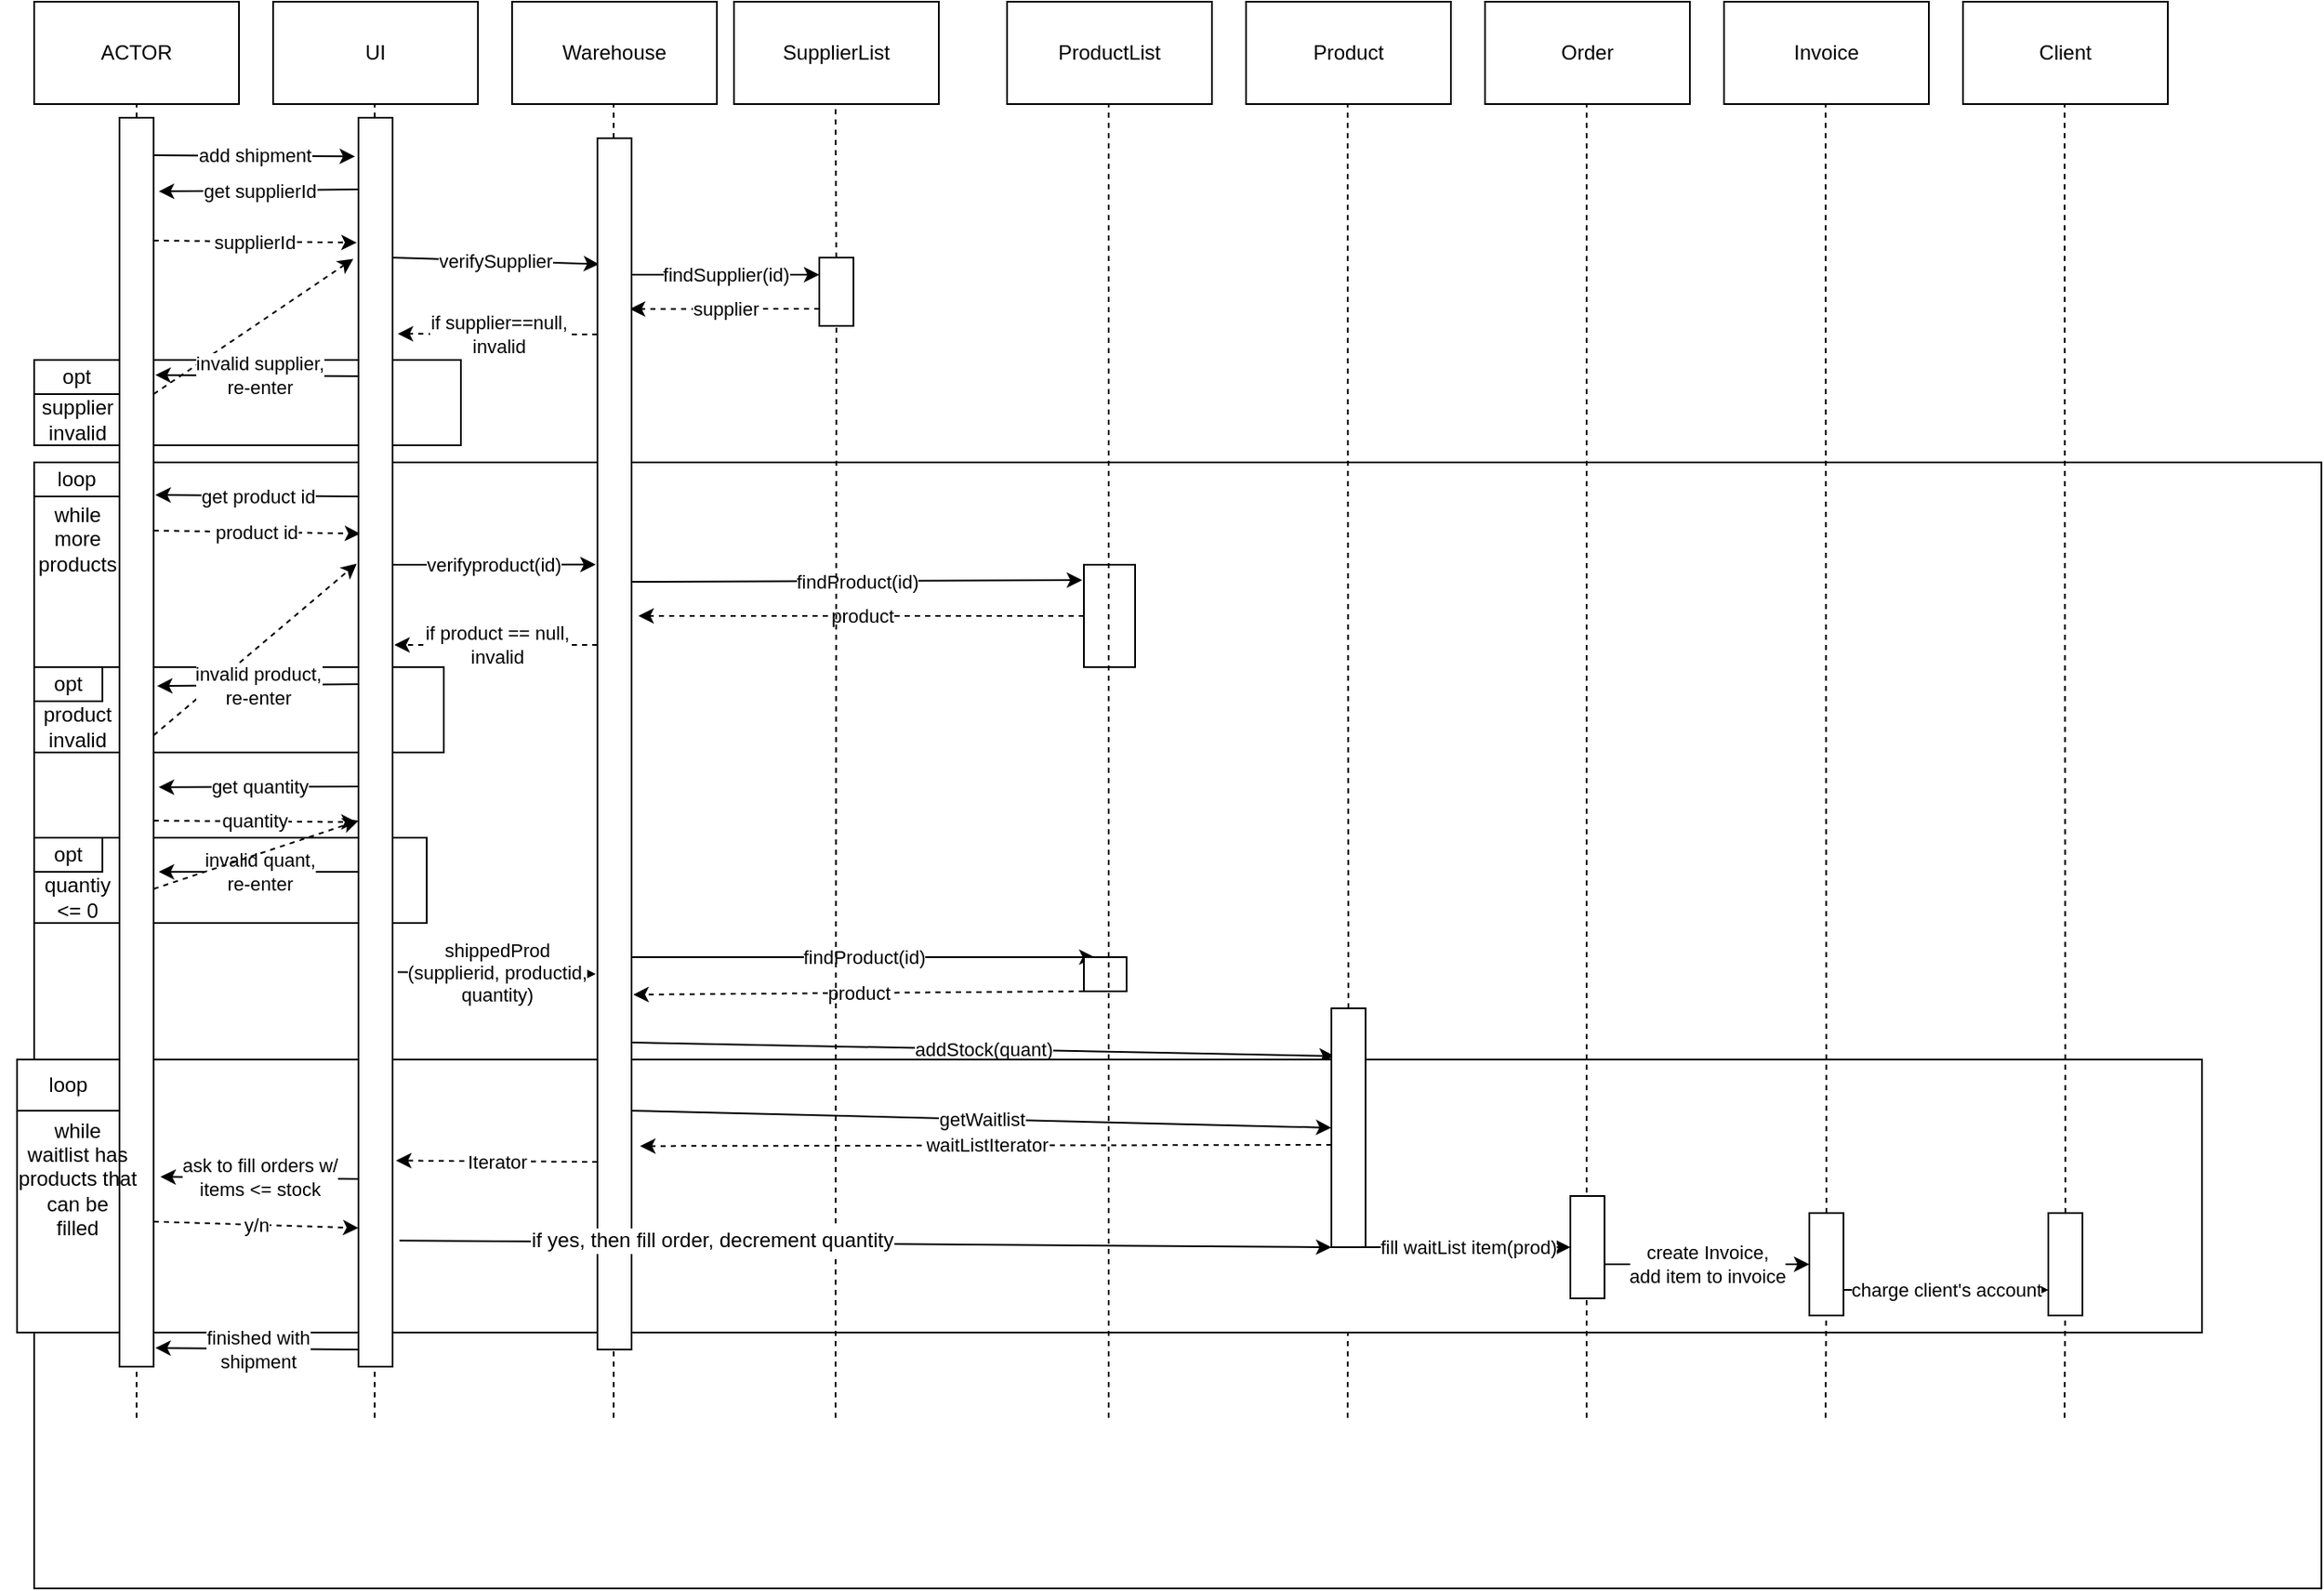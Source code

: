 <mxfile version="12.7.0" type="github">
  <diagram id="GkI5EBDO_1gwzvgCdA32" name="Page-1">
    <mxGraphModel dx="2522" dy="911" grid="1" gridSize="10" guides="1" tooltips="1" connect="1" arrows="1" fold="1" page="1" pageScale="1" pageWidth="1100" pageHeight="850" math="0" shadow="0">
      <root>
        <mxCell id="0"/>
        <mxCell id="1" parent="0"/>
        <mxCell id="kZ-To-tjXFVegSrSwQmE-42" value="" style="rounded=0;whiteSpace=wrap;html=1;" vertex="1" parent="1">
          <mxGeometry x="10" y="280" width="1340" height="660" as="geometry"/>
        </mxCell>
        <mxCell id="kZ-To-tjXFVegSrSwQmE-1" value="ACTOR" style="rounded=0;whiteSpace=wrap;html=1;" vertex="1" parent="1">
          <mxGeometry x="10" y="10" width="120" height="60" as="geometry"/>
        </mxCell>
        <mxCell id="kZ-To-tjXFVegSrSwQmE-2" value="Product" style="rounded=0;whiteSpace=wrap;html=1;" vertex="1" parent="1">
          <mxGeometry x="720" y="10" width="120" height="60" as="geometry"/>
        </mxCell>
        <mxCell id="kZ-To-tjXFVegSrSwQmE-3" value="ProductList" style="rounded=0;whiteSpace=wrap;html=1;" vertex="1" parent="1">
          <mxGeometry x="580" y="10" width="120" height="60" as="geometry"/>
        </mxCell>
        <mxCell id="kZ-To-tjXFVegSrSwQmE-5" value="SupplierList" style="rounded=0;whiteSpace=wrap;html=1;" vertex="1" parent="1">
          <mxGeometry x="420" y="10" width="120" height="60" as="geometry"/>
        </mxCell>
        <mxCell id="kZ-To-tjXFVegSrSwQmE-6" value="Warehouse" style="rounded=0;whiteSpace=wrap;html=1;" vertex="1" parent="1">
          <mxGeometry x="290" y="10" width="120" height="60" as="geometry"/>
        </mxCell>
        <mxCell id="kZ-To-tjXFVegSrSwQmE-7" value="UI" style="rounded=0;whiteSpace=wrap;html=1;" vertex="1" parent="1">
          <mxGeometry x="150" y="10" width="120" height="60" as="geometry"/>
        </mxCell>
        <mxCell id="kZ-To-tjXFVegSrSwQmE-8" value="Invoice" style="rounded=0;whiteSpace=wrap;html=1;" vertex="1" parent="1">
          <mxGeometry x="1000" y="10" width="120" height="60" as="geometry"/>
        </mxCell>
        <mxCell id="kZ-To-tjXFVegSrSwQmE-9" value="Client" style="rounded=0;whiteSpace=wrap;html=1;" vertex="1" parent="1">
          <mxGeometry x="1140" y="10" width="120" height="60" as="geometry"/>
        </mxCell>
        <mxCell id="kZ-To-tjXFVegSrSwQmE-10" value="Order" style="rounded=0;whiteSpace=wrap;html=1;" vertex="1" parent="1">
          <mxGeometry x="860" y="10" width="120" height="60" as="geometry"/>
        </mxCell>
        <mxCell id="kZ-To-tjXFVegSrSwQmE-11" value="" style="endArrow=none;dashed=1;html=1;" edge="1" parent="1" source="kZ-To-tjXFVegSrSwQmE-21">
          <mxGeometry width="50" height="50" relative="1" as="geometry">
            <mxPoint x="70" y="840" as="sourcePoint"/>
            <mxPoint x="70" y="70" as="targetPoint"/>
          </mxGeometry>
        </mxCell>
        <mxCell id="kZ-To-tjXFVegSrSwQmE-12" value="" style="endArrow=none;dashed=1;html=1;" edge="1" parent="1" source="kZ-To-tjXFVegSrSwQmE-31">
          <mxGeometry width="50" height="50" relative="1" as="geometry">
            <mxPoint x="479.5" y="840" as="sourcePoint"/>
            <mxPoint x="479.5" y="70" as="targetPoint"/>
          </mxGeometry>
        </mxCell>
        <mxCell id="kZ-To-tjXFVegSrSwQmE-19" value="" style="endArrow=none;dashed=1;html=1;" edge="1" parent="1" source="kZ-To-tjXFVegSrSwQmE-22">
          <mxGeometry width="50" height="50" relative="1" as="geometry">
            <mxPoint x="209.5" y="840" as="sourcePoint"/>
            <mxPoint x="209.5" y="70" as="targetPoint"/>
          </mxGeometry>
        </mxCell>
        <mxCell id="kZ-To-tjXFVegSrSwQmE-20" value="" style="endArrow=none;dashed=1;html=1;" edge="1" parent="1" source="kZ-To-tjXFVegSrSwQmE-25">
          <mxGeometry width="50" height="50" relative="1" as="geometry">
            <mxPoint x="349.5" y="840" as="sourcePoint"/>
            <mxPoint x="349.5" y="70" as="targetPoint"/>
          </mxGeometry>
        </mxCell>
        <mxCell id="kZ-To-tjXFVegSrSwQmE-23" value="" style="endArrow=none;dashed=1;html=1;" edge="1" parent="1" target="kZ-To-tjXFVegSrSwQmE-21">
          <mxGeometry width="50" height="50" relative="1" as="geometry">
            <mxPoint x="70" y="840" as="sourcePoint"/>
            <mxPoint x="70" y="70" as="targetPoint"/>
          </mxGeometry>
        </mxCell>
        <mxCell id="kZ-To-tjXFVegSrSwQmE-24" value="" style="endArrow=none;dashed=1;html=1;" edge="1" parent="1" target="kZ-To-tjXFVegSrSwQmE-22">
          <mxGeometry width="50" height="50" relative="1" as="geometry">
            <mxPoint x="209.5" y="840" as="sourcePoint"/>
            <mxPoint x="209.5" y="70" as="targetPoint"/>
          </mxGeometry>
        </mxCell>
        <mxCell id="kZ-To-tjXFVegSrSwQmE-26" value="" style="endArrow=none;dashed=1;html=1;" edge="1" parent="1" target="kZ-To-tjXFVegSrSwQmE-25">
          <mxGeometry width="50" height="50" relative="1" as="geometry">
            <mxPoint x="349.5" y="840" as="sourcePoint"/>
            <mxPoint x="349.5" y="70" as="targetPoint"/>
          </mxGeometry>
        </mxCell>
        <mxCell id="kZ-To-tjXFVegSrSwQmE-27" value="add shipment" style="endArrow=classic;html=1;entryX=-0.1;entryY=0.031;entryDx=0;entryDy=0;entryPerimeter=0;" edge="1" parent="1" target="kZ-To-tjXFVegSrSwQmE-22">
          <mxGeometry width="50" height="50" relative="1" as="geometry">
            <mxPoint x="80" y="100" as="sourcePoint"/>
            <mxPoint x="130" y="50" as="targetPoint"/>
          </mxGeometry>
        </mxCell>
        <mxCell id="kZ-To-tjXFVegSrSwQmE-28" value="get supplierId" style="endArrow=classic;html=1;entryX=1.15;entryY=0.059;entryDx=0;entryDy=0;entryPerimeter=0;" edge="1" parent="1" target="kZ-To-tjXFVegSrSwQmE-21">
          <mxGeometry width="50" height="50" relative="1" as="geometry">
            <mxPoint x="200" y="120" as="sourcePoint"/>
            <mxPoint x="250" y="70" as="targetPoint"/>
          </mxGeometry>
        </mxCell>
        <mxCell id="kZ-To-tjXFVegSrSwQmE-29" value="supplierId" style="endArrow=classic;html=1;entryX=-0.05;entryY=0.1;entryDx=0;entryDy=0;entryPerimeter=0;dashed=1;" edge="1" parent="1" target="kZ-To-tjXFVegSrSwQmE-22">
          <mxGeometry width="50" height="50" relative="1" as="geometry">
            <mxPoint x="80" y="150" as="sourcePoint"/>
            <mxPoint x="130" y="100" as="targetPoint"/>
          </mxGeometry>
        </mxCell>
        <mxCell id="kZ-To-tjXFVegSrSwQmE-30" value="verifySupplier" style="endArrow=classic;html=1;entryX=0.05;entryY=0.104;entryDx=0;entryDy=0;entryPerimeter=0;" edge="1" parent="1" target="kZ-To-tjXFVegSrSwQmE-25">
          <mxGeometry width="50" height="50" relative="1" as="geometry">
            <mxPoint x="220" y="160" as="sourcePoint"/>
            <mxPoint x="270" y="110" as="targetPoint"/>
          </mxGeometry>
        </mxCell>
        <mxCell id="kZ-To-tjXFVegSrSwQmE-31" value="" style="rounded=0;whiteSpace=wrap;html=1;" vertex="1" parent="1">
          <mxGeometry x="470" y="160" width="20" height="40" as="geometry"/>
        </mxCell>
        <mxCell id="kZ-To-tjXFVegSrSwQmE-33" value="findSupplier(id)" style="endArrow=classic;html=1;entryX=0;entryY=0.25;entryDx=0;entryDy=0;" edge="1" parent="1" target="kZ-To-tjXFVegSrSwQmE-31">
          <mxGeometry width="50" height="50" relative="1" as="geometry">
            <mxPoint x="360" y="170" as="sourcePoint"/>
            <mxPoint x="410" y="120" as="targetPoint"/>
          </mxGeometry>
        </mxCell>
        <mxCell id="kZ-To-tjXFVegSrSwQmE-34" value="supplier" style="endArrow=classic;html=1;entryX=0.95;entryY=0.141;entryDx=0;entryDy=0;entryPerimeter=0;dashed=1;" edge="1" parent="1" target="kZ-To-tjXFVegSrSwQmE-25">
          <mxGeometry width="50" height="50" relative="1" as="geometry">
            <mxPoint x="470" y="190" as="sourcePoint"/>
            <mxPoint x="520" y="140" as="targetPoint"/>
          </mxGeometry>
        </mxCell>
        <mxCell id="kZ-To-tjXFVegSrSwQmE-35" value="&lt;div&gt;if supplier==null,&lt;/div&gt;&lt;div&gt;invalid&lt;br&gt;&lt;/div&gt;" style="endArrow=classic;html=1;dashed=1;entryX=1.15;entryY=0.173;entryDx=0;entryDy=0;entryPerimeter=0;" edge="1" parent="1" target="kZ-To-tjXFVegSrSwQmE-22">
          <mxGeometry width="50" height="50" relative="1" as="geometry">
            <mxPoint x="340" y="205" as="sourcePoint"/>
            <mxPoint x="390" y="155" as="targetPoint"/>
          </mxGeometry>
        </mxCell>
        <mxCell id="kZ-To-tjXFVegSrSwQmE-36" value="" style="rounded=0;whiteSpace=wrap;html=1;" vertex="1" parent="1">
          <mxGeometry x="10" y="220" width="250" height="50" as="geometry"/>
        </mxCell>
        <mxCell id="kZ-To-tjXFVegSrSwQmE-37" value="opt" style="rounded=0;whiteSpace=wrap;html=1;" vertex="1" parent="1">
          <mxGeometry x="10" y="220" width="50" height="20" as="geometry"/>
        </mxCell>
        <mxCell id="kZ-To-tjXFVegSrSwQmE-38" value="&lt;div&gt;supplier&lt;/div&gt;&lt;div&gt; invalid&lt;/div&gt;" style="text;html=1;align=center;verticalAlign=middle;resizable=0;points=[];autosize=1;" vertex="1" parent="1">
          <mxGeometry x="5" y="240" width="60" height="30" as="geometry"/>
        </mxCell>
        <mxCell id="kZ-To-tjXFVegSrSwQmE-39" value="" style="endArrow=classic;html=1;dashed=1;entryX=-0.15;entryY=0.113;entryDx=0;entryDy=0;entryPerimeter=0;" edge="1" parent="1" target="kZ-To-tjXFVegSrSwQmE-22">
          <mxGeometry width="50" height="50" relative="1" as="geometry">
            <mxPoint x="80" y="240" as="sourcePoint"/>
            <mxPoint x="130" y="190" as="targetPoint"/>
          </mxGeometry>
        </mxCell>
        <mxCell id="kZ-To-tjXFVegSrSwQmE-40" value="&lt;div&gt;invalid supplier,&lt;/div&gt;&lt;div&gt;re-enter&lt;br&gt;&lt;/div&gt;" style="endArrow=classic;html=1;entryX=1.05;entryY=0.206;entryDx=0;entryDy=0;entryPerimeter=0;exitX=0.1;exitY=0.207;exitDx=0;exitDy=0;exitPerimeter=0;" edge="1" parent="1" source="kZ-To-tjXFVegSrSwQmE-22" target="kZ-To-tjXFVegSrSwQmE-21">
          <mxGeometry width="50" height="50" relative="1" as="geometry">
            <mxPoint x="200" y="230" as="sourcePoint"/>
            <mxPoint x="250" y="180" as="targetPoint"/>
          </mxGeometry>
        </mxCell>
        <mxCell id="kZ-To-tjXFVegSrSwQmE-43" value="&lt;div&gt;while &lt;br&gt;&lt;/div&gt;&lt;div&gt;more&lt;/div&gt;&lt;div&gt; products&lt;/div&gt;" style="text;html=1;align=center;verticalAlign=middle;resizable=0;points=[];autosize=1;" vertex="1" parent="1">
          <mxGeometry x="5" y="300" width="60" height="50" as="geometry"/>
        </mxCell>
        <mxCell id="kZ-To-tjXFVegSrSwQmE-44" value="loop" style="rounded=0;whiteSpace=wrap;html=1;" vertex="1" parent="1">
          <mxGeometry x="10" y="280" width="50" height="20" as="geometry"/>
        </mxCell>
        <mxCell id="kZ-To-tjXFVegSrSwQmE-45" value="get product id" style="endArrow=classic;html=1;entryX=1.05;entryY=0.302;entryDx=0;entryDy=0;entryPerimeter=0;" edge="1" parent="1" target="kZ-To-tjXFVegSrSwQmE-21">
          <mxGeometry width="50" height="50" relative="1" as="geometry">
            <mxPoint x="200" y="300" as="sourcePoint"/>
            <mxPoint x="250" y="250" as="targetPoint"/>
          </mxGeometry>
        </mxCell>
        <mxCell id="kZ-To-tjXFVegSrSwQmE-46" value="product id" style="endArrow=classic;html=1;entryX=0.05;entryY=0.333;entryDx=0;entryDy=0;entryPerimeter=0;dashed=1;" edge="1" parent="1" target="kZ-To-tjXFVegSrSwQmE-22">
          <mxGeometry width="50" height="50" relative="1" as="geometry">
            <mxPoint x="80" y="320" as="sourcePoint"/>
            <mxPoint x="130" y="270" as="targetPoint"/>
          </mxGeometry>
        </mxCell>
        <mxCell id="kZ-To-tjXFVegSrSwQmE-47" value="verifyproduct(id)" style="endArrow=classic;html=1;entryX=-0.05;entryY=0.352;entryDx=0;entryDy=0;entryPerimeter=0;" edge="1" parent="1" target="kZ-To-tjXFVegSrSwQmE-25">
          <mxGeometry width="50" height="50" relative="1" as="geometry">
            <mxPoint x="220" y="340" as="sourcePoint"/>
            <mxPoint x="270" y="290" as="targetPoint"/>
          </mxGeometry>
        </mxCell>
        <mxCell id="kZ-To-tjXFVegSrSwQmE-48" value="" style="rounded=0;whiteSpace=wrap;html=1;" vertex="1" parent="1">
          <mxGeometry x="625" y="340" width="30" height="60" as="geometry"/>
        </mxCell>
        <mxCell id="kZ-To-tjXFVegSrSwQmE-49" value="findProduct(id)" style="endArrow=classic;html=1;" edge="1" parent="1">
          <mxGeometry width="50" height="50" relative="1" as="geometry">
            <mxPoint x="360" y="350" as="sourcePoint"/>
            <mxPoint x="624" y="349" as="targetPoint"/>
          </mxGeometry>
        </mxCell>
        <mxCell id="kZ-To-tjXFVegSrSwQmE-50" value="product" style="endArrow=classic;html=1;dashed=1;" edge="1" parent="1">
          <mxGeometry width="50" height="50" relative="1" as="geometry">
            <mxPoint x="625" y="370" as="sourcePoint"/>
            <mxPoint x="364" y="370" as="targetPoint"/>
          </mxGeometry>
        </mxCell>
        <mxCell id="kZ-To-tjXFVegSrSwQmE-51" value="&lt;div&gt;if product == null,&lt;/div&gt;&lt;div&gt;invalid&lt;br&gt;&lt;/div&gt;" style="endArrow=classic;html=1;dashed=1;" edge="1" parent="1">
          <mxGeometry width="50" height="50" relative="1" as="geometry">
            <mxPoint x="340" y="387" as="sourcePoint"/>
            <mxPoint x="221" y="387" as="targetPoint"/>
          </mxGeometry>
        </mxCell>
        <mxCell id="kZ-To-tjXFVegSrSwQmE-53" value="" style="rounded=0;whiteSpace=wrap;html=1;" vertex="1" parent="1">
          <mxGeometry x="10" y="400" width="240" height="50" as="geometry"/>
        </mxCell>
        <mxCell id="kZ-To-tjXFVegSrSwQmE-54" value="opt" style="rounded=0;whiteSpace=wrap;html=1;" vertex="1" parent="1">
          <mxGeometry x="10" y="400" width="40" height="20" as="geometry"/>
        </mxCell>
        <mxCell id="kZ-To-tjXFVegSrSwQmE-55" value="&lt;div&gt;product&lt;/div&gt;&lt;div&gt;invalid&lt;br&gt;&lt;/div&gt;" style="text;html=1;align=center;verticalAlign=middle;resizable=0;points=[];autosize=1;" vertex="1" parent="1">
          <mxGeometry x="5" y="420" width="60" height="30" as="geometry"/>
        </mxCell>
        <mxCell id="kZ-To-tjXFVegSrSwQmE-56" value="" style="endArrow=classic;html=1;dashed=1;entryX=-0.05;entryY=0.357;entryDx=0;entryDy=0;entryPerimeter=0;" edge="1" parent="1" target="kZ-To-tjXFVegSrSwQmE-22">
          <mxGeometry width="50" height="50" relative="1" as="geometry">
            <mxPoint x="80" y="440" as="sourcePoint"/>
            <mxPoint x="130" y="390" as="targetPoint"/>
          </mxGeometry>
        </mxCell>
        <mxCell id="kZ-To-tjXFVegSrSwQmE-57" value="&lt;div&gt;invalid product,&lt;/div&gt;&lt;div&gt;re-enter&lt;br&gt;&lt;/div&gt;" style="endArrow=classic;html=1;entryX=1.1;entryY=0.455;entryDx=0;entryDy=0;entryPerimeter=0;" edge="1" parent="1" target="kZ-To-tjXFVegSrSwQmE-21">
          <mxGeometry width="50" height="50" relative="1" as="geometry">
            <mxPoint x="200" y="410" as="sourcePoint"/>
            <mxPoint x="250" y="360" as="targetPoint"/>
          </mxGeometry>
        </mxCell>
        <mxCell id="kZ-To-tjXFVegSrSwQmE-58" value="get quantity" style="endArrow=classic;html=1;entryX=1.15;entryY=0.536;entryDx=0;entryDy=0;entryPerimeter=0;" edge="1" parent="1" target="kZ-To-tjXFVegSrSwQmE-21">
          <mxGeometry width="50" height="50" relative="1" as="geometry">
            <mxPoint x="200" y="470" as="sourcePoint"/>
            <mxPoint x="250" y="420" as="targetPoint"/>
          </mxGeometry>
        </mxCell>
        <mxCell id="kZ-To-tjXFVegSrSwQmE-59" value="quantity" style="endArrow=classic;html=1;entryX=-0.05;entryY=0.564;entryDx=0;entryDy=0;entryPerimeter=0;dashed=1;" edge="1" parent="1" target="kZ-To-tjXFVegSrSwQmE-22">
          <mxGeometry width="50" height="50" relative="1" as="geometry">
            <mxPoint x="80" y="490" as="sourcePoint"/>
            <mxPoint x="130" y="440" as="targetPoint"/>
          </mxGeometry>
        </mxCell>
        <mxCell id="kZ-To-tjXFVegSrSwQmE-60" value="" style="rounded=0;whiteSpace=wrap;html=1;" vertex="1" parent="1">
          <mxGeometry x="10" y="500" width="230" height="50" as="geometry"/>
        </mxCell>
        <mxCell id="kZ-To-tjXFVegSrSwQmE-61" value="opt" style="rounded=0;whiteSpace=wrap;html=1;" vertex="1" parent="1">
          <mxGeometry x="10" y="500" width="40" height="20" as="geometry"/>
        </mxCell>
        <mxCell id="kZ-To-tjXFVegSrSwQmE-62" value="&lt;div&gt;quantiy&lt;/div&gt;&lt;div&gt; &amp;lt;= 0&lt;/div&gt;" style="text;html=1;align=center;verticalAlign=middle;resizable=0;points=[];autosize=1;" vertex="1" parent="1">
          <mxGeometry x="10" y="520" width="50" height="30" as="geometry"/>
        </mxCell>
        <mxCell id="kZ-To-tjXFVegSrSwQmE-63" value="&lt;div&gt;invalid quant,&lt;/div&gt;&lt;div&gt;re-enter&lt;br&gt;&lt;/div&gt;" style="endArrow=classic;html=1;" edge="1" parent="1">
          <mxGeometry width="50" height="50" relative="1" as="geometry">
            <mxPoint x="200" y="520" as="sourcePoint"/>
            <mxPoint x="83" y="520" as="targetPoint"/>
          </mxGeometry>
        </mxCell>
        <mxCell id="kZ-To-tjXFVegSrSwQmE-64" value="" style="endArrow=classic;html=1;dashed=1;" edge="1" parent="1">
          <mxGeometry width="50" height="50" relative="1" as="geometry">
            <mxPoint x="80" y="530" as="sourcePoint"/>
            <mxPoint x="200" y="490" as="targetPoint"/>
          </mxGeometry>
        </mxCell>
        <mxCell id="kZ-To-tjXFVegSrSwQmE-66" value="&lt;div&gt;shippedProd&lt;/div&gt;&lt;div&gt;(supplierid, productid,&lt;/div&gt;&lt;div&gt;quantity)&lt;br&gt;&lt;/div&gt;" style="endArrow=classic;html=1;entryX=-0.05;entryY=0.69;entryDx=0;entryDy=0;entryPerimeter=0;exitX=1.15;exitY=0.684;exitDx=0;exitDy=0;exitPerimeter=0;" edge="1" parent="1" source="kZ-To-tjXFVegSrSwQmE-22" target="kZ-To-tjXFVegSrSwQmE-25">
          <mxGeometry width="50" height="50" relative="1" as="geometry">
            <mxPoint x="220" y="560" as="sourcePoint"/>
            <mxPoint x="270" y="510" as="targetPoint"/>
          </mxGeometry>
        </mxCell>
        <mxCell id="kZ-To-tjXFVegSrSwQmE-67" value="findProduct(id)" style="endArrow=classic;html=1;entryX=0.25;entryY=0;entryDx=0;entryDy=0;" edge="1" parent="1" target="kZ-To-tjXFVegSrSwQmE-68">
          <mxGeometry width="50" height="50" relative="1" as="geometry">
            <mxPoint x="360" y="570" as="sourcePoint"/>
            <mxPoint x="410" y="520" as="targetPoint"/>
          </mxGeometry>
        </mxCell>
        <mxCell id="kZ-To-tjXFVegSrSwQmE-68" value="" style="rounded=0;whiteSpace=wrap;html=1;" vertex="1" parent="1">
          <mxGeometry x="625" y="570" width="25" height="20" as="geometry"/>
        </mxCell>
        <mxCell id="kZ-To-tjXFVegSrSwQmE-69" value="product" style="endArrow=classic;html=1;entryX=1.05;entryY=0.707;entryDx=0;entryDy=0;entryPerimeter=0;dashed=1;" edge="1" parent="1" target="kZ-To-tjXFVegSrSwQmE-25">
          <mxGeometry width="50" height="50" relative="1" as="geometry">
            <mxPoint x="625" y="590" as="sourcePoint"/>
            <mxPoint x="675" y="540" as="targetPoint"/>
          </mxGeometry>
        </mxCell>
        <mxCell id="kZ-To-tjXFVegSrSwQmE-70" value="addStock(quant)" style="endArrow=classic;html=1;entryX=0.1;entryY=0.2;entryDx=0;entryDy=0;entryPerimeter=0;" edge="1" parent="1" target="kZ-To-tjXFVegSrSwQmE-71">
          <mxGeometry width="50" height="50" relative="1" as="geometry">
            <mxPoint x="360" y="620" as="sourcePoint"/>
            <mxPoint x="410" y="570" as="targetPoint"/>
          </mxGeometry>
        </mxCell>
        <mxCell id="kZ-To-tjXFVegSrSwQmE-72" value="" style="endArrow=none;dashed=1;html=1;" edge="1" parent="1" target="kZ-To-tjXFVegSrSwQmE-71">
          <mxGeometry width="50" height="50" relative="1" as="geometry">
            <mxPoint x="779.5" y="840" as="sourcePoint"/>
            <mxPoint x="779.5" y="70" as="targetPoint"/>
          </mxGeometry>
        </mxCell>
        <mxCell id="kZ-To-tjXFVegSrSwQmE-74" value="" style="rounded=0;whiteSpace=wrap;html=1;" vertex="1" parent="1">
          <mxGeometry y="630" width="1280" height="160" as="geometry"/>
        </mxCell>
        <mxCell id="kZ-To-tjXFVegSrSwQmE-21" value="" style="rounded=0;whiteSpace=wrap;html=1;" vertex="1" parent="1">
          <mxGeometry x="60" y="78" width="20" height="732" as="geometry"/>
        </mxCell>
        <mxCell id="kZ-To-tjXFVegSrSwQmE-22" value="" style="rounded=0;whiteSpace=wrap;html=1;" vertex="1" parent="1">
          <mxGeometry x="200" y="78" width="20" height="732" as="geometry"/>
        </mxCell>
        <mxCell id="kZ-To-tjXFVegSrSwQmE-25" value="" style="rounded=0;whiteSpace=wrap;html=1;" vertex="1" parent="1">
          <mxGeometry x="340" y="90" width="20" height="710" as="geometry"/>
        </mxCell>
        <mxCell id="kZ-To-tjXFVegSrSwQmE-14" value="" style="endArrow=none;dashed=1;html=1;" edge="1" parent="1">
          <mxGeometry width="50" height="50" relative="1" as="geometry">
            <mxPoint x="639.5" y="840" as="sourcePoint"/>
            <mxPoint x="639.5" y="70" as="targetPoint"/>
          </mxGeometry>
        </mxCell>
        <mxCell id="kZ-To-tjXFVegSrSwQmE-32" value="" style="endArrow=none;dashed=1;html=1;" edge="1" parent="1" target="kZ-To-tjXFVegSrSwQmE-31">
          <mxGeometry width="50" height="50" relative="1" as="geometry">
            <mxPoint x="479.5" y="840" as="sourcePoint"/>
            <mxPoint x="479.5" y="70" as="targetPoint"/>
          </mxGeometry>
        </mxCell>
        <mxCell id="kZ-To-tjXFVegSrSwQmE-16" value="" style="endArrow=none;dashed=1;html=1;" edge="1" parent="1">
          <mxGeometry width="50" height="50" relative="1" as="geometry">
            <mxPoint x="919.5" y="840" as="sourcePoint"/>
            <mxPoint x="919.5" y="70" as="targetPoint"/>
          </mxGeometry>
        </mxCell>
        <mxCell id="kZ-To-tjXFVegSrSwQmE-17" value="" style="endArrow=none;dashed=1;html=1;" edge="1" parent="1" source="kZ-To-tjXFVegSrSwQmE-89">
          <mxGeometry width="50" height="50" relative="1" as="geometry">
            <mxPoint x="1059.5" y="840" as="sourcePoint"/>
            <mxPoint x="1059.5" y="70" as="targetPoint"/>
          </mxGeometry>
        </mxCell>
        <mxCell id="kZ-To-tjXFVegSrSwQmE-18" value="" style="endArrow=none;dashed=1;html=1;" edge="1" parent="1" source="kZ-To-tjXFVegSrSwQmE-91">
          <mxGeometry width="50" height="50" relative="1" as="geometry">
            <mxPoint x="1199.5" y="840" as="sourcePoint"/>
            <mxPoint x="1199.5" y="70" as="targetPoint"/>
          </mxGeometry>
        </mxCell>
        <mxCell id="kZ-To-tjXFVegSrSwQmE-75" value="loop" style="rounded=0;whiteSpace=wrap;html=1;" vertex="1" parent="1">
          <mxGeometry y="630" width="60" height="30" as="geometry"/>
        </mxCell>
        <mxCell id="kZ-To-tjXFVegSrSwQmE-76" value="&lt;div&gt;while&lt;/div&gt;&lt;div&gt;waitlist has&lt;/div&gt;&lt;div&gt;products that&lt;/div&gt;&lt;div&gt;can be&lt;/div&gt;&lt;div&gt;filled&lt;br&gt;&lt;/div&gt;" style="text;html=1;align=center;verticalAlign=middle;resizable=0;points=[];autosize=1;" vertex="1" parent="1">
          <mxGeometry x="-10" y="660" width="90" height="80" as="geometry"/>
        </mxCell>
        <mxCell id="kZ-To-tjXFVegSrSwQmE-77" value="getWaitlist" style="endArrow=classic;html=1;entryX=0;entryY=0.5;entryDx=0;entryDy=0;" edge="1" parent="1" target="kZ-To-tjXFVegSrSwQmE-71">
          <mxGeometry width="50" height="50" relative="1" as="geometry">
            <mxPoint x="360" y="660" as="sourcePoint"/>
            <mxPoint x="410" y="610" as="targetPoint"/>
          </mxGeometry>
        </mxCell>
        <mxCell id="kZ-To-tjXFVegSrSwQmE-15" value="" style="endArrow=none;dashed=1;html=1;" edge="1" parent="1" source="kZ-To-tjXFVegSrSwQmE-71">
          <mxGeometry width="50" height="50" relative="1" as="geometry">
            <mxPoint x="779.5" y="840" as="sourcePoint"/>
            <mxPoint x="779.5" y="70" as="targetPoint"/>
          </mxGeometry>
        </mxCell>
        <mxCell id="kZ-To-tjXFVegSrSwQmE-71" value="" style="rounded=0;whiteSpace=wrap;html=1;" vertex="1" parent="1">
          <mxGeometry x="770" y="600" width="20" height="140" as="geometry"/>
        </mxCell>
        <mxCell id="kZ-To-tjXFVegSrSwQmE-79" value="waitListIterator" style="endArrow=classic;html=1;entryX=1.25;entryY=0.832;entryDx=0;entryDy=0;entryPerimeter=0;dashed=1;" edge="1" parent="1" target="kZ-To-tjXFVegSrSwQmE-25">
          <mxGeometry width="50" height="50" relative="1" as="geometry">
            <mxPoint x="770" y="680" as="sourcePoint"/>
            <mxPoint x="820" y="630" as="targetPoint"/>
          </mxGeometry>
        </mxCell>
        <mxCell id="kZ-To-tjXFVegSrSwQmE-80" value="Iterator" style="endArrow=classic;html=1;dashed=1;entryX=1.1;entryY=0.835;entryDx=0;entryDy=0;entryPerimeter=0;" edge="1" parent="1" target="kZ-To-tjXFVegSrSwQmE-22">
          <mxGeometry width="50" height="50" relative="1" as="geometry">
            <mxPoint x="340" y="690" as="sourcePoint"/>
            <mxPoint x="390" y="640" as="targetPoint"/>
          </mxGeometry>
        </mxCell>
        <mxCell id="kZ-To-tjXFVegSrSwQmE-82" value="&lt;div&gt;ask to fill orders w/&lt;/div&gt;&lt;div&gt;items &amp;lt;= stock&lt;br&gt;&lt;/div&gt;" style="endArrow=classic;html=1;entryX=1.2;entryY=0.848;entryDx=0;entryDy=0;entryPerimeter=0;" edge="1" parent="1" target="kZ-To-tjXFVegSrSwQmE-21">
          <mxGeometry width="50" height="50" relative="1" as="geometry">
            <mxPoint x="200" y="700" as="sourcePoint"/>
            <mxPoint x="250" y="650" as="targetPoint"/>
          </mxGeometry>
        </mxCell>
        <mxCell id="kZ-To-tjXFVegSrSwQmE-83" value="y/n" style="endArrow=classic;html=1;entryX=0;entryY=0.889;entryDx=0;entryDy=0;entryPerimeter=0;dashed=1;" edge="1" parent="1" target="kZ-To-tjXFVegSrSwQmE-22">
          <mxGeometry width="50" height="50" relative="1" as="geometry">
            <mxPoint x="80" y="725" as="sourcePoint"/>
            <mxPoint x="130" y="675" as="targetPoint"/>
          </mxGeometry>
        </mxCell>
        <mxCell id="kZ-To-tjXFVegSrSwQmE-84" value="" style="endArrow=classic;html=1;entryX=0;entryY=1;entryDx=0;entryDy=0;exitX=1.2;exitY=0.899;exitDx=0;exitDy=0;exitPerimeter=0;" edge="1" parent="1" source="kZ-To-tjXFVegSrSwQmE-22" target="kZ-To-tjXFVegSrSwQmE-71">
          <mxGeometry width="50" height="50" relative="1" as="geometry">
            <mxPoint x="220" y="740" as="sourcePoint"/>
            <mxPoint x="270" y="690" as="targetPoint"/>
          </mxGeometry>
        </mxCell>
        <mxCell id="kZ-To-tjXFVegSrSwQmE-85" value="if yes, then fill order, decrement quantity" style="text;html=1;align=center;verticalAlign=middle;resizable=0;points=[];labelBackgroundColor=#ffffff;" vertex="1" connectable="0" parent="kZ-To-tjXFVegSrSwQmE-84">
          <mxGeometry x="-0.33" y="2" relative="1" as="geometry">
            <mxPoint as="offset"/>
          </mxGeometry>
        </mxCell>
        <mxCell id="kZ-To-tjXFVegSrSwQmE-86" value="fill waitList item(prod)" style="endArrow=classic;html=1;" edge="1" parent="1" target="kZ-To-tjXFVegSrSwQmE-87">
          <mxGeometry width="50" height="50" relative="1" as="geometry">
            <mxPoint x="790" y="740" as="sourcePoint"/>
            <mxPoint x="920" y="740" as="targetPoint"/>
          </mxGeometry>
        </mxCell>
        <mxCell id="kZ-To-tjXFVegSrSwQmE-87" value="" style="rounded=0;whiteSpace=wrap;html=1;" vertex="1" parent="1">
          <mxGeometry x="910" y="710" width="20" height="60" as="geometry"/>
        </mxCell>
        <mxCell id="kZ-To-tjXFVegSrSwQmE-88" value="&lt;div&gt;create Invoice,&lt;/div&gt;&lt;div&gt;add item to invoice&lt;br&gt;&lt;/div&gt;" style="endArrow=classic;html=1;" edge="1" parent="1" target="kZ-To-tjXFVegSrSwQmE-89">
          <mxGeometry width="50" height="50" relative="1" as="geometry">
            <mxPoint x="930" y="750" as="sourcePoint"/>
            <mxPoint x="920" y="990" as="targetPoint"/>
          </mxGeometry>
        </mxCell>
        <mxCell id="kZ-To-tjXFVegSrSwQmE-89" value="" style="rounded=0;whiteSpace=wrap;html=1;" vertex="1" parent="1">
          <mxGeometry x="1050" y="720" width="20" height="60" as="geometry"/>
        </mxCell>
        <mxCell id="kZ-To-tjXFVegSrSwQmE-90" value="" style="endArrow=none;dashed=1;html=1;" edge="1" parent="1" target="kZ-To-tjXFVegSrSwQmE-89">
          <mxGeometry width="50" height="50" relative="1" as="geometry">
            <mxPoint x="1059.5" y="840" as="sourcePoint"/>
            <mxPoint x="1059.5" y="70" as="targetPoint"/>
          </mxGeometry>
        </mxCell>
        <mxCell id="kZ-To-tjXFVegSrSwQmE-91" value="" style="rounded=0;whiteSpace=wrap;html=1;" vertex="1" parent="1">
          <mxGeometry x="1190" y="720" width="20" height="60" as="geometry"/>
        </mxCell>
        <mxCell id="kZ-To-tjXFVegSrSwQmE-92" value="" style="endArrow=none;dashed=1;html=1;" edge="1" parent="1" target="kZ-To-tjXFVegSrSwQmE-91">
          <mxGeometry width="50" height="50" relative="1" as="geometry">
            <mxPoint x="1199.5" y="840" as="sourcePoint"/>
            <mxPoint x="1199.5" y="70" as="targetPoint"/>
          </mxGeometry>
        </mxCell>
        <mxCell id="kZ-To-tjXFVegSrSwQmE-93" value="charge client&#39;s account" style="endArrow=classic;html=1;entryX=0;entryY=0.75;entryDx=0;entryDy=0;" edge="1" parent="1" target="kZ-To-tjXFVegSrSwQmE-91">
          <mxGeometry width="50" height="50" relative="1" as="geometry">
            <mxPoint x="1070" y="765" as="sourcePoint"/>
            <mxPoint x="1120" y="715" as="targetPoint"/>
          </mxGeometry>
        </mxCell>
        <mxCell id="kZ-To-tjXFVegSrSwQmE-94" value="&lt;div&gt;finished with &lt;br&gt;&lt;/div&gt;&lt;div&gt;shipment&lt;br&gt;&lt;/div&gt;" style="endArrow=classic;html=1;entryX=1.05;entryY=0.985;entryDx=0;entryDy=0;entryPerimeter=0;" edge="1" parent="1" target="kZ-To-tjXFVegSrSwQmE-21">
          <mxGeometry width="50" height="50" relative="1" as="geometry">
            <mxPoint x="200" y="800" as="sourcePoint"/>
            <mxPoint x="250" y="750" as="targetPoint"/>
          </mxGeometry>
        </mxCell>
      </root>
    </mxGraphModel>
  </diagram>
</mxfile>
